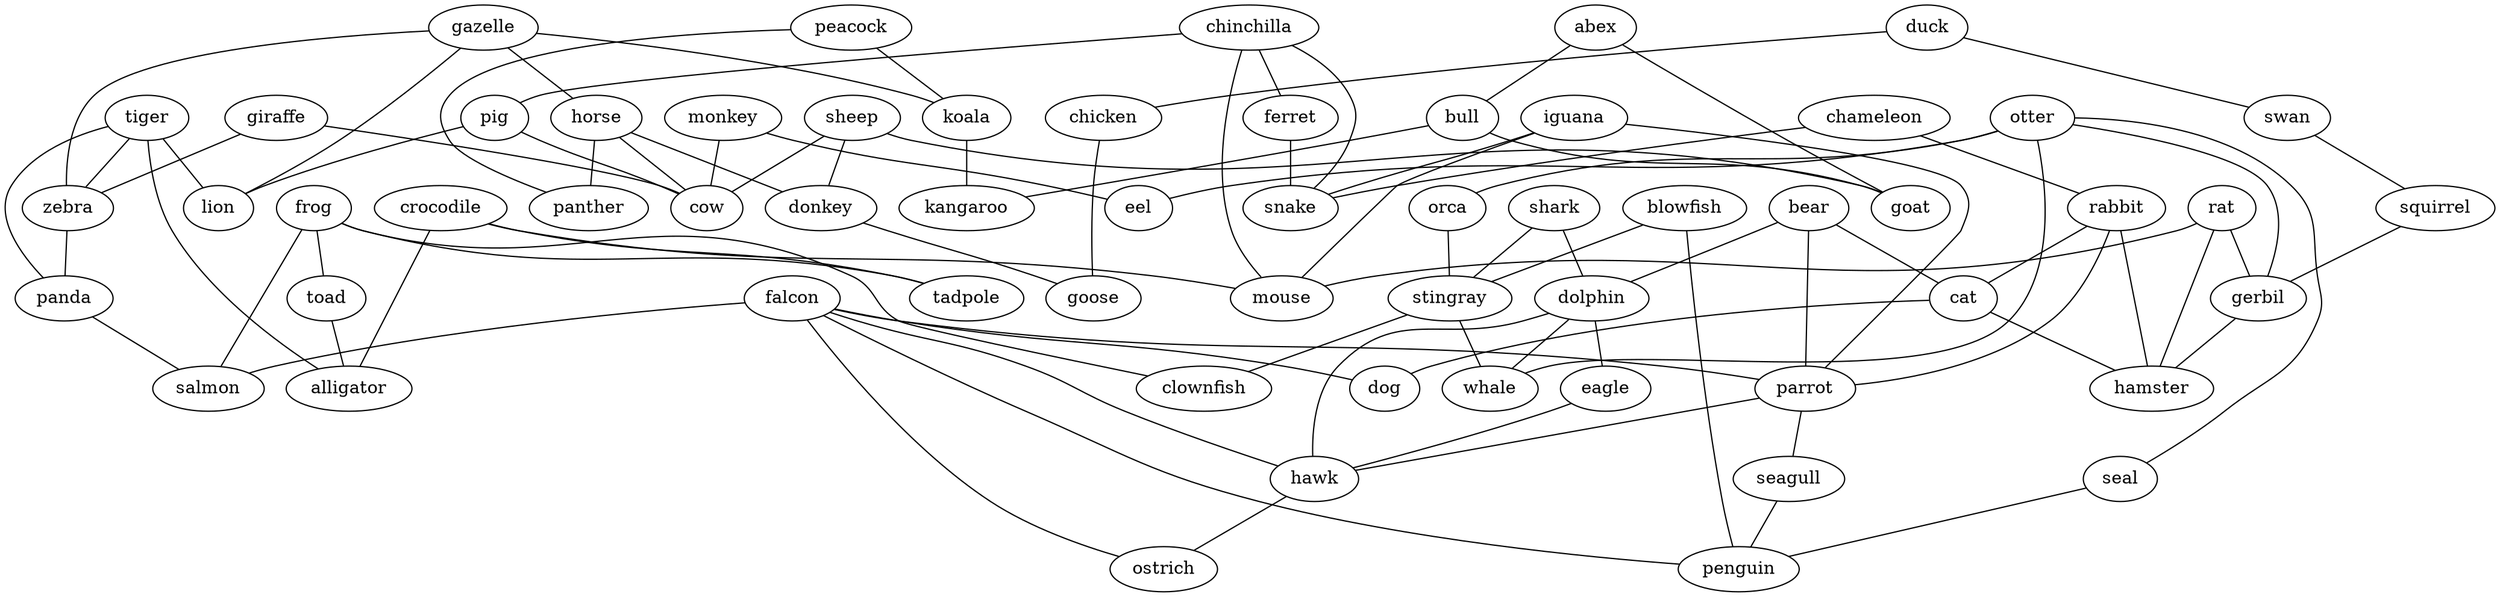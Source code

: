 strict graph G {
peacock;
gazelle;
shark;
abex;
crocodile;
duck;
chicken;
iguana;
sheep;
horse;
monkey;
panther;
swan;
frog;
chinchilla;
squirrel;
chameleon;
bear;
tiger;
ferret;
giraffe;
snake;
rabbit;
bull;
falcon;
otter;
blowfish;
parrot;
rat;
cat;
eel;
seagull;
orca;
donkey;
dolphin;
pig;
goose;
lion;
zebra;
seal;
mouse;
panda;
koala;
tadpole;
stingray;
goat;
eagle;
toad;
kangaroo;
salmon;
clownfish;
whale;
hawk;
gerbil;
penguin;
cow;
dog;
ostrich;
alligator;
hamster;
peacock -- koala  [weight=1];
peacock -- panther  [weight=1];
gazelle -- horse  [weight=1];
gazelle -- koala  [weight=1];
gazelle -- lion  [weight=1];
gazelle -- zebra  [weight=1];
shark -- stingray  [weight=1];
shark -- dolphin  [weight=1];
abex -- goat  [weight=1];
abex -- bull  [weight=1];
crocodile -- alligator  [weight=1];
crocodile -- tadpole  [weight=1];
crocodile -- mouse  [weight=1];
duck -- chicken  [weight=1];
duck -- swan  [weight=1];
chicken -- goose  [weight=1];
iguana -- mouse  [weight=1];
iguana -- snake  [weight=1];
iguana -- parrot  [weight=1];
sheep -- donkey  [weight=1];
sheep -- goat  [weight=1];
sheep -- cow  [weight=1];
horse -- donkey  [weight=1];
horse -- panther  [weight=1];
horse -- cow  [weight=1];
monkey -- eel  [weight=1];
monkey -- cow  [weight=1];
swan -- squirrel  [weight=1];
frog -- toad  [weight=1];
frog -- salmon  [weight=1];
frog -- tadpole  [weight=1];
frog -- clownfish  [weight=1];
chinchilla -- ferret  [weight=1];
chinchilla -- mouse  [weight=1];
chinchilla -- snake  [weight=1];
chinchilla -- pig  [weight=1];
squirrel -- gerbil  [weight=1];
chameleon -- snake  [weight=1];
chameleon -- rabbit  [weight=1];
bear -- dolphin  [weight=1];
bear -- parrot  [weight=1];
bear -- cat  [weight=1];
tiger -- alligator  [weight=1];
tiger -- lion  [weight=1];
tiger -- zebra  [weight=1];
tiger -- panda  [weight=1];
ferret -- snake  [weight=1];
giraffe -- zebra  [weight=1];
giraffe -- cow  [weight=1];
rabbit -- parrot  [weight=1];
rabbit -- cat  [weight=1];
rabbit -- hamster  [weight=1];
bull -- kangaroo  [weight=1];
bull -- goat  [weight=1];
falcon -- parrot  [weight=1];
falcon -- salmon  [weight=1];
falcon -- dog  [weight=1];
falcon -- ostrich  [weight=1];
falcon -- hawk  [weight=1];
falcon -- penguin  [weight=1];
otter -- gerbil  [weight=1];
otter -- seal  [weight=1];
otter -- eel  [weight=1];
otter -- whale  [weight=1];
otter -- orca  [weight=1];
blowfish -- stingray  [weight=1];
blowfish -- penguin  [weight=1];
parrot -- seagull  [weight=1];
parrot -- hawk  [weight=1];
rat -- mouse  [weight=1];
rat -- gerbil  [weight=1];
rat -- hamster  [weight=1];
cat -- dog  [weight=1];
cat -- hamster  [weight=1];
seagull -- penguin  [weight=1];
orca -- stingray  [weight=1];
donkey -- goose  [weight=1];
dolphin -- eagle  [weight=1];
dolphin -- whale  [weight=1];
dolphin -- hawk  [weight=1];
pig -- cow  [weight=1];
pig -- lion  [weight=1];
zebra -- panda  [weight=1];
seal -- penguin  [weight=1];
panda -- salmon  [weight=1];
koala -- kangaroo  [weight=1];
stingray -- clownfish  [weight=1];
stingray -- whale  [weight=1];
eagle -- hawk  [weight=1];
toad -- alligator  [weight=1];
hawk -- ostrich  [weight=1];
gerbil -- hamster  [weight=1];
}
